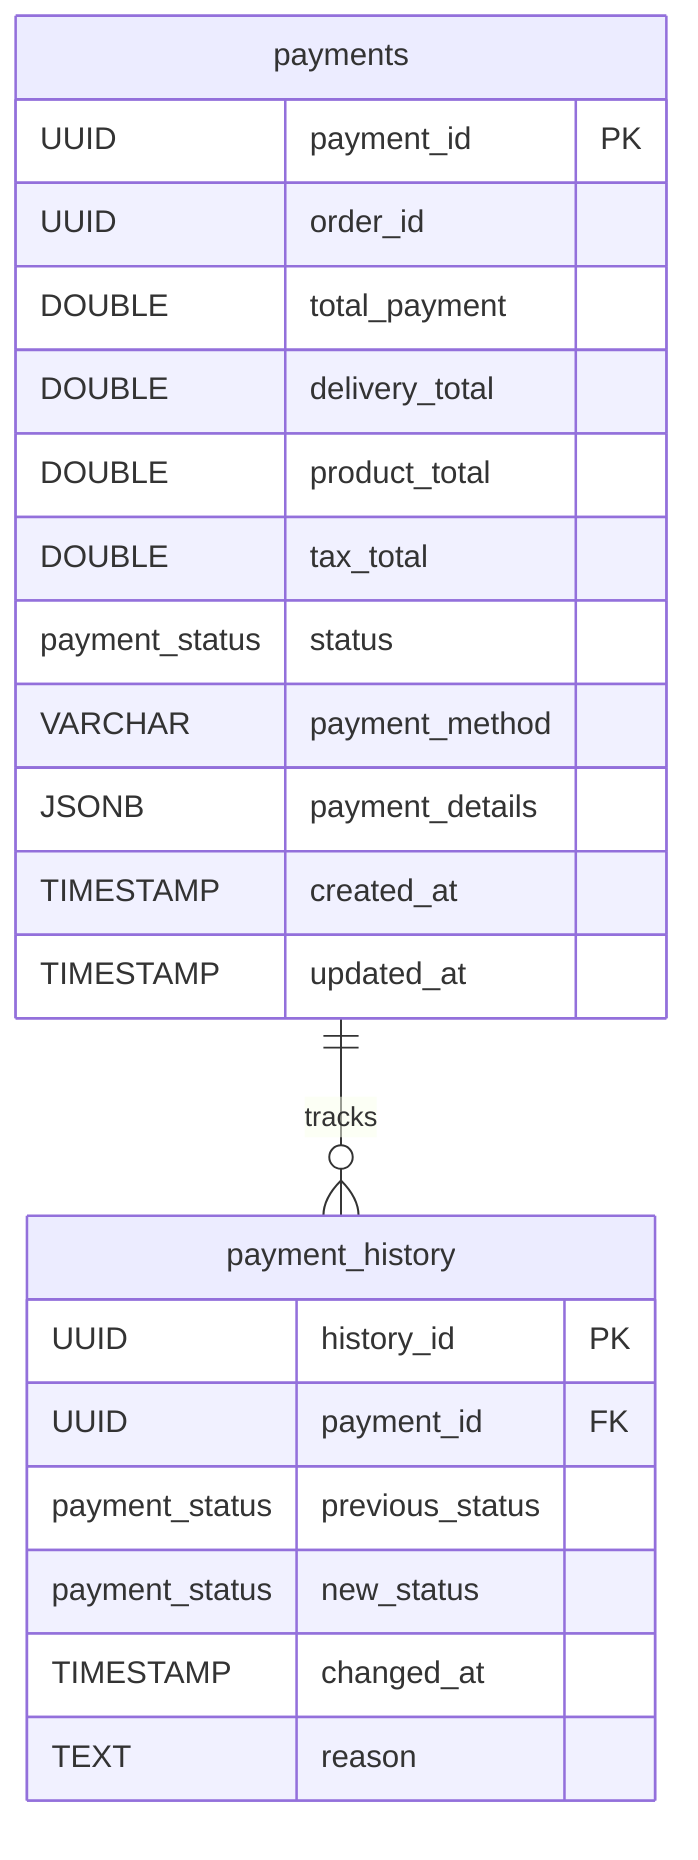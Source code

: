 erDiagram
    payments ||--o{ payment_history : tracks
    
    payments {
        UUID payment_id PK
        UUID order_id
        DOUBLE total_payment
        DOUBLE delivery_total
        DOUBLE product_total
        DOUBLE tax_total
        payment_status status
        VARCHAR payment_method
        JSONB payment_details
        TIMESTAMP created_at
        TIMESTAMP updated_at
    }
    
    payment_history {
        UUID history_id PK
        UUID payment_id FK
        payment_status previous_status
        payment_status new_status
        TIMESTAMP changed_at
        TEXT reason
    }